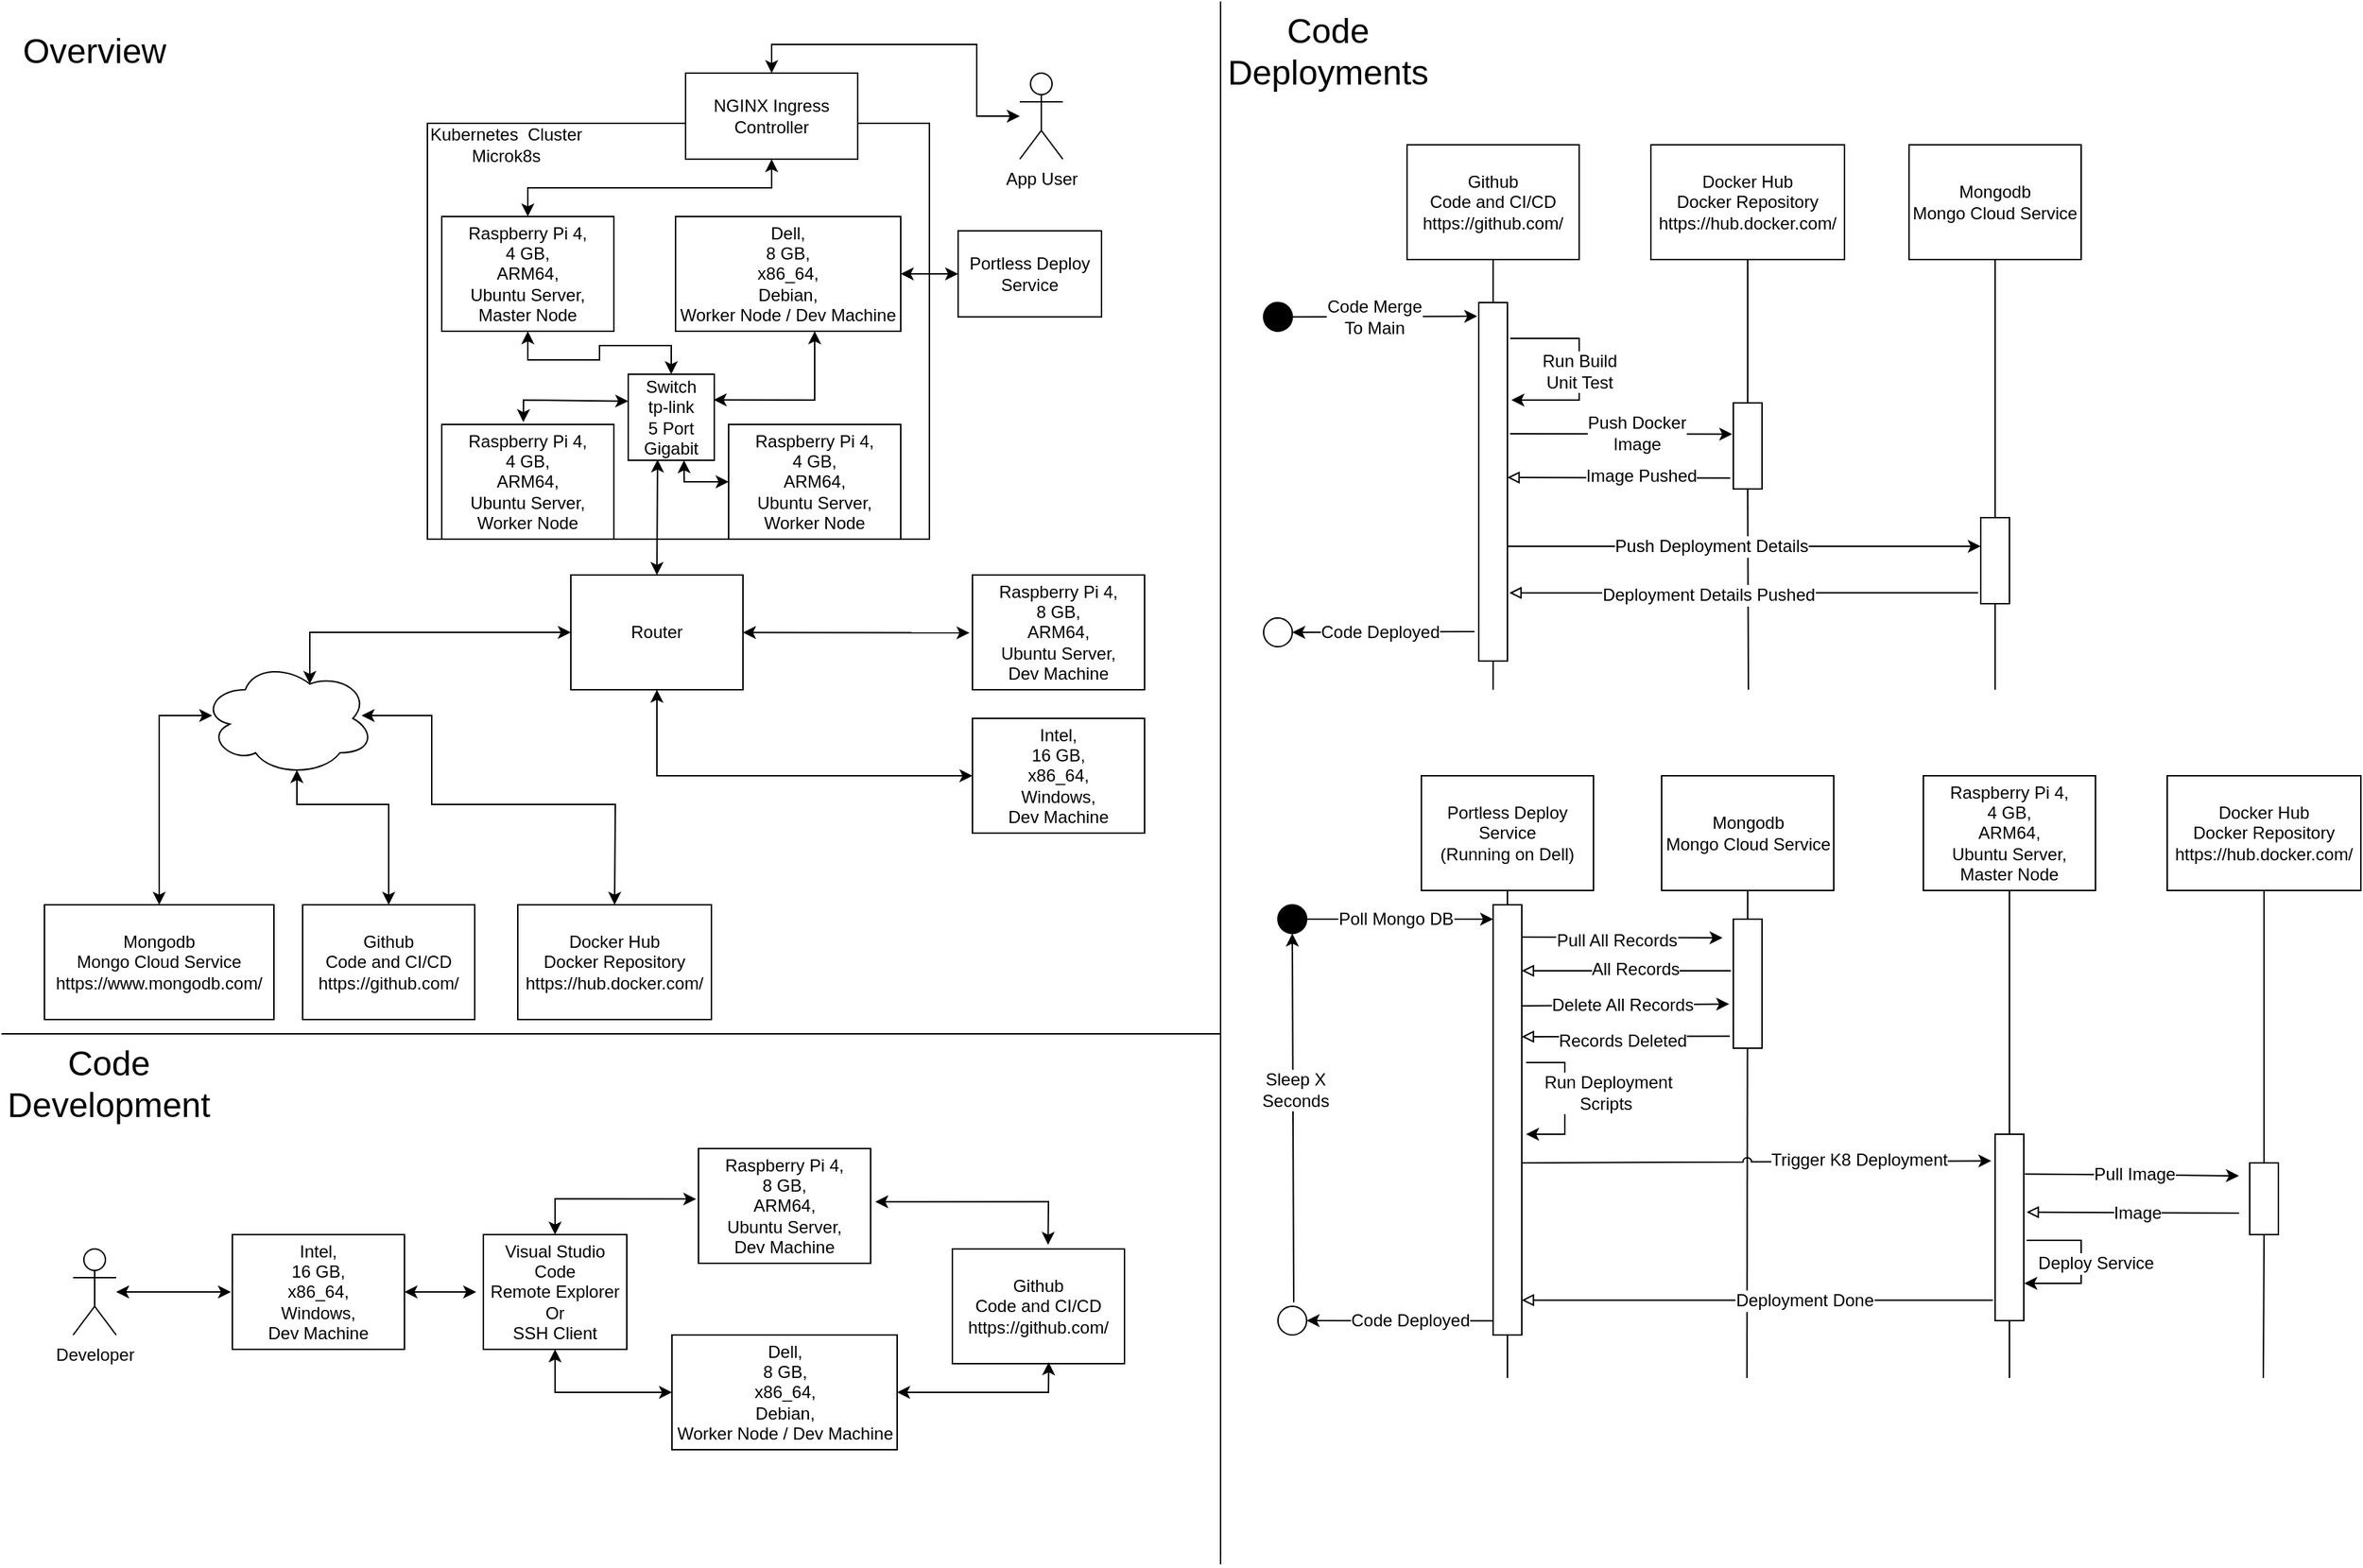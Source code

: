 <mxfile version="16.2.6" type="device"><diagram id="EOb-uwfjhpOYU6S7tdtE" name="Page-1"><mxGraphModel dx="1718" dy="914" grid="1" gridSize="10" guides="1" tooltips="1" connect="1" arrows="1" fold="1" page="1" pageScale="1" pageWidth="850" pageHeight="1100" math="0" shadow="0"><root><mxCell id="0"/><mxCell id="1" parent="0"/><mxCell id="P5uYfOfN7g1yo0Vkydsh-5" value="" style="rounded=0;whiteSpace=wrap;html=1;align=left;" vertex="1" parent="1"><mxGeometry x="297" y="85" width="350" height="290" as="geometry"/></mxCell><mxCell id="P5uYfOfN7g1yo0Vkydsh-1" value="Raspberry Pi 4,&lt;br&gt;4 GB, &lt;br&gt;ARM64,&lt;br&gt;Ubuntu Server,&lt;br&gt;Worker Node" style="rounded=0;whiteSpace=wrap;html=1;" vertex="1" parent="1"><mxGeometry x="507" y="295" width="120" height="80" as="geometry"/></mxCell><mxCell id="P5uYfOfN7g1yo0Vkydsh-2" value="Raspberry Pi 4,&lt;br&gt;4 GB,&lt;br&gt;ARM64,&lt;br&gt;Ubuntu Server,&lt;br&gt;Master Node" style="rounded=0;whiteSpace=wrap;html=1;" vertex="1" parent="1"><mxGeometry x="307" y="150" width="120" height="80" as="geometry"/></mxCell><mxCell id="P5uYfOfN7g1yo0Vkydsh-3" value="Raspberry Pi 4,&lt;br&gt;4 GB,&lt;br&gt;ARM64,&lt;br&gt;Ubuntu Server,&lt;br&gt;Worker Node" style="rounded=0;whiteSpace=wrap;html=1;" vertex="1" parent="1"><mxGeometry x="307" y="295" width="120" height="80" as="geometry"/></mxCell><mxCell id="P5uYfOfN7g1yo0Vkydsh-4" value="Dell,&lt;br&gt;8 GB,&lt;br&gt;x86_64,&lt;br&gt;Debian,&lt;br&gt;Worker Node / Dev Machine" style="rounded=0;whiteSpace=wrap;html=1;" vertex="1" parent="1"><mxGeometry x="470" y="150" width="157" height="80" as="geometry"/></mxCell><mxCell id="P5uYfOfN7g1yo0Vkydsh-6" value="Kubernetes&amp;nbsp; Cluster&lt;br&gt;Microk8s" style="text;html=1;strokeColor=none;fillColor=none;align=center;verticalAlign=middle;whiteSpace=wrap;rounded=0;" vertex="1" parent="1"><mxGeometry x="297" y="85" width="110" height="30" as="geometry"/></mxCell><mxCell id="P5uYfOfN7g1yo0Vkydsh-7" value="NGINX Ingress Controller" style="rounded=0;whiteSpace=wrap;html=1;" vertex="1" parent="1"><mxGeometry x="477" y="50" width="120" height="60" as="geometry"/></mxCell><mxCell id="P5uYfOfN7g1yo0Vkydsh-8" value="" style="endArrow=classic;startArrow=classic;html=1;rounded=0;entryX=0.5;entryY=1;entryDx=0;entryDy=0;exitX=0.5;exitY=0;exitDx=0;exitDy=0;" edge="1" parent="1" source="P5uYfOfN7g1yo0Vkydsh-2" target="P5uYfOfN7g1yo0Vkydsh-7"><mxGeometry width="50" height="50" relative="1" as="geometry"><mxPoint x="497" y="180" as="sourcePoint"/><mxPoint x="547" y="130" as="targetPoint"/><Array as="points"><mxPoint x="367" y="130"/><mxPoint x="457" y="130"/><mxPoint x="537" y="130"/></Array></mxGeometry></mxCell><mxCell id="P5uYfOfN7g1yo0Vkydsh-20" value="" style="endArrow=classic;startArrow=classic;html=1;rounded=0;entryX=0;entryY=0.5;entryDx=0;entryDy=0;exitX=0.648;exitY=0.999;exitDx=0;exitDy=0;exitPerimeter=0;" edge="1" parent="1" source="P5uYfOfN7g1yo0Vkydsh-33" target="P5uYfOfN7g1yo0Vkydsh-1"><mxGeometry width="50" height="50" relative="1" as="geometry"><mxPoint x="476" y="320" as="sourcePoint"/><mxPoint x="497" y="290" as="targetPoint"/><Array as="points"><mxPoint x="476" y="335"/></Array></mxGeometry></mxCell><mxCell id="P5uYfOfN7g1yo0Vkydsh-21" value="" style="endArrow=classic;startArrow=classic;html=1;rounded=0;exitX=0.993;exitY=0.298;exitDx=0;exitDy=0;exitPerimeter=0;" edge="1" parent="1" source="P5uYfOfN7g1yo0Vkydsh-33"><mxGeometry width="50" height="50" relative="1" as="geometry"><mxPoint x="527" y="278" as="sourcePoint"/><mxPoint x="567" y="230" as="targetPoint"/><Array as="points"><mxPoint x="567" y="278"/></Array></mxGeometry></mxCell><mxCell id="P5uYfOfN7g1yo0Vkydsh-22" value="" style="endArrow=classic;startArrow=classic;html=1;rounded=0;exitX=0.5;exitY=1;exitDx=0;exitDy=0;entryX=0.5;entryY=0;entryDx=0;entryDy=0;" edge="1" parent="1" source="P5uYfOfN7g1yo0Vkydsh-2" target="P5uYfOfN7g1yo0Vkydsh-33"><mxGeometry width="50" height="50" relative="1" as="geometry"><mxPoint x="447" y="240" as="sourcePoint"/><mxPoint x="467" y="260" as="targetPoint"/><Array as="points"><mxPoint x="367" y="250"/><mxPoint x="417" y="250"/><mxPoint x="417" y="240"/><mxPoint x="467" y="240"/></Array></mxGeometry></mxCell><mxCell id="P5uYfOfN7g1yo0Vkydsh-25" value="" style="endArrow=classic;startArrow=classic;html=1;rounded=0;exitX=0.474;exitY=-0.02;exitDx=0;exitDy=0;exitPerimeter=0;entryX=0;entryY=0.313;entryDx=0;entryDy=0;entryPerimeter=0;" edge="1" parent="1" source="P5uYfOfN7g1yo0Vkydsh-3" target="P5uYfOfN7g1yo0Vkydsh-33"><mxGeometry width="50" height="50" relative="1" as="geometry"><mxPoint x="347" y="300" as="sourcePoint"/><mxPoint x="407" y="278" as="targetPoint"/><Array as="points"><mxPoint x="364" y="278"/></Array></mxGeometry></mxCell><mxCell id="P5uYfOfN7g1yo0Vkydsh-26" value="Raspberry Pi 4,&lt;br&gt;8 GB,&lt;br&gt;ARM64,&lt;br&gt;Ubuntu Server,&lt;br&gt;Dev Machine" style="rounded=0;whiteSpace=wrap;html=1;" vertex="1" parent="1"><mxGeometry x="677" y="400" width="120" height="80" as="geometry"/></mxCell><mxCell id="P5uYfOfN7g1yo0Vkydsh-27" value="Mongodb&lt;br&gt;Mongo Cloud Service&lt;br&gt;https://www.mongodb.com/" style="rounded=0;whiteSpace=wrap;html=1;" vertex="1" parent="1"><mxGeometry x="30" y="630" width="160" height="80" as="geometry"/></mxCell><mxCell id="P5uYfOfN7g1yo0Vkydsh-28" value="Router" style="rounded=0;whiteSpace=wrap;html=1;" vertex="1" parent="1"><mxGeometry x="397" y="400" width="120" height="80" as="geometry"/></mxCell><mxCell id="P5uYfOfN7g1yo0Vkydsh-30" value="" style="endArrow=classic;startArrow=classic;html=1;rounded=0;exitX=0.5;exitY=0;exitDx=0;exitDy=0;entryX=0.341;entryY=0.991;entryDx=0;entryDy=0;entryPerimeter=0;" edge="1" parent="1" source="P5uYfOfN7g1yo0Vkydsh-28" target="P5uYfOfN7g1yo0Vkydsh-33"><mxGeometry width="50" height="50" relative="1" as="geometry"><mxPoint x="307" y="440" as="sourcePoint"/><mxPoint x="477" y="380" as="targetPoint"/></mxGeometry></mxCell><mxCell id="P5uYfOfN7g1yo0Vkydsh-33" value="&lt;span&gt;Switch&lt;/span&gt;&lt;br&gt;&lt;span&gt;tp-link&lt;br&gt;5 Port&lt;br&gt;Gigabit&lt;/span&gt;" style="rounded=0;whiteSpace=wrap;html=1;" vertex="1" parent="1"><mxGeometry x="437" y="260" width="60" height="60" as="geometry"/></mxCell><mxCell id="P5uYfOfN7g1yo0Vkydsh-35" value="" style="endArrow=classic;startArrow=classic;html=1;rounded=0;entryX=-0.017;entryY=0.504;entryDx=0;entryDy=0;entryPerimeter=0;" edge="1" parent="1" source="P5uYfOfN7g1yo0Vkydsh-28" target="P5uYfOfN7g1yo0Vkydsh-26"><mxGeometry width="50" height="50" relative="1" as="geometry"><mxPoint x="547" y="470" as="sourcePoint"/><mxPoint x="597" y="420" as="targetPoint"/></mxGeometry></mxCell><mxCell id="P5uYfOfN7g1yo0Vkydsh-36" value="Github&lt;br&gt;Code and CI/CD&lt;br&gt;https://github.com/" style="rounded=0;whiteSpace=wrap;html=1;" vertex="1" parent="1"><mxGeometry x="210" y="630" width="120" height="80" as="geometry"/></mxCell><mxCell id="P5uYfOfN7g1yo0Vkydsh-37" value="Intel,&lt;br&gt;16 GB,&lt;br&gt;x86_64,&lt;br&gt;Windows,&lt;br&gt;Dev Machine" style="rounded=0;whiteSpace=wrap;html=1;" vertex="1" parent="1"><mxGeometry x="677" y="500" width="120" height="80" as="geometry"/></mxCell><mxCell id="P5uYfOfN7g1yo0Vkydsh-38" value="" style="endArrow=classic;startArrow=classic;html=1;rounded=0;entryX=0;entryY=0.5;entryDx=0;entryDy=0;exitX=0.5;exitY=1;exitDx=0;exitDy=0;" edge="1" parent="1" source="P5uYfOfN7g1yo0Vkydsh-28" target="P5uYfOfN7g1yo0Vkydsh-37"><mxGeometry width="50" height="50" relative="1" as="geometry"><mxPoint x="567" y="580" as="sourcePoint"/><mxPoint x="617" y="530" as="targetPoint"/><Array as="points"><mxPoint x="457" y="540"/></Array></mxGeometry></mxCell><mxCell id="P5uYfOfN7g1yo0Vkydsh-39" value="Portless Deploy &lt;br&gt;Service" style="rounded=0;whiteSpace=wrap;html=1;" vertex="1" parent="1"><mxGeometry x="667" y="160" width="100" height="60" as="geometry"/></mxCell><mxCell id="P5uYfOfN7g1yo0Vkydsh-40" value="" style="endArrow=classic;startArrow=classic;html=1;rounded=0;exitX=1;exitY=0.5;exitDx=0;exitDy=0;entryX=0;entryY=0.5;entryDx=0;entryDy=0;" edge="1" parent="1" source="P5uYfOfN7g1yo0Vkydsh-4" target="P5uYfOfN7g1yo0Vkydsh-39"><mxGeometry width="50" height="50" relative="1" as="geometry"><mxPoint x="737" y="170" as="sourcePoint"/><mxPoint x="787" y="120" as="targetPoint"/></mxGeometry></mxCell><mxCell id="P5uYfOfN7g1yo0Vkydsh-41" value="" style="ellipse;shape=cloud;whiteSpace=wrap;html=1;" vertex="1" parent="1"><mxGeometry x="140" y="460" width="120" height="80" as="geometry"/></mxCell><mxCell id="P5uYfOfN7g1yo0Vkydsh-44" value="Docker Hub&lt;br&gt;Docker Repository&lt;br&gt;https://hub.docker.com/" style="rounded=0;whiteSpace=wrap;html=1;" vertex="1" parent="1"><mxGeometry x="360" y="630" width="135" height="80" as="geometry"/></mxCell><mxCell id="P5uYfOfN7g1yo0Vkydsh-45" value="" style="endArrow=classic;startArrow=classic;html=1;rounded=0;exitX=0.5;exitY=0;exitDx=0;exitDy=0;entryX=0.058;entryY=0.475;entryDx=0;entryDy=0;entryPerimeter=0;" edge="1" parent="1" source="P5uYfOfN7g1yo0Vkydsh-27" target="P5uYfOfN7g1yo0Vkydsh-41"><mxGeometry width="50" height="50" relative="1" as="geometry"><mxPoint x="60" y="580" as="sourcePoint"/><mxPoint x="110" y="530" as="targetPoint"/><Array as="points"><mxPoint x="110" y="498"/></Array></mxGeometry></mxCell><mxCell id="P5uYfOfN7g1yo0Vkydsh-46" value="" style="endArrow=classic;startArrow=classic;html=1;rounded=0;exitX=0.5;exitY=0;exitDx=0;exitDy=0;entryX=0.55;entryY=0.95;entryDx=0;entryDy=0;entryPerimeter=0;" edge="1" parent="1" source="P5uYfOfN7g1yo0Vkydsh-36" target="P5uYfOfN7g1yo0Vkydsh-41"><mxGeometry width="50" height="50" relative="1" as="geometry"><mxPoint x="270" y="600" as="sourcePoint"/><mxPoint x="320" y="550" as="targetPoint"/><Array as="points"><mxPoint x="270" y="560"/><mxPoint x="206" y="560"/></Array></mxGeometry></mxCell><mxCell id="P5uYfOfN7g1yo0Vkydsh-47" value="" style="endArrow=classic;startArrow=classic;html=1;rounded=0;exitX=0.5;exitY=0;exitDx=0;exitDy=0;entryX=0.926;entryY=0.475;entryDx=0;entryDy=0;entryPerimeter=0;" edge="1" parent="1" source="P5uYfOfN7g1yo0Vkydsh-44" target="P5uYfOfN7g1yo0Vkydsh-41"><mxGeometry width="50" height="50" relative="1" as="geometry"><mxPoint x="350" y="580" as="sourcePoint"/><mxPoint x="400" y="530" as="targetPoint"/><Array as="points"><mxPoint x="428" y="560"/><mxPoint x="300" y="560"/><mxPoint x="300" y="498"/></Array></mxGeometry></mxCell><mxCell id="P5uYfOfN7g1yo0Vkydsh-48" value="" style="endArrow=classic;startArrow=classic;html=1;rounded=0;exitX=0.625;exitY=0.2;exitDx=0;exitDy=0;exitPerimeter=0;" edge="1" parent="1" source="P5uYfOfN7g1yo0Vkydsh-41" target="P5uYfOfN7g1yo0Vkydsh-28"><mxGeometry width="50" height="50" relative="1" as="geometry"><mxPoint x="210" y="440" as="sourcePoint"/><mxPoint x="150" y="370" as="targetPoint"/><Array as="points"><mxPoint x="215" y="440"/></Array></mxGeometry></mxCell><mxCell id="P5uYfOfN7g1yo0Vkydsh-52" value="&lt;font style=&quot;font-size: 24px&quot;&gt;Overview&lt;/font&gt;" style="text;html=1;strokeColor=none;fillColor=none;align=center;verticalAlign=middle;whiteSpace=wrap;rounded=0;" vertex="1" parent="1"><mxGeometry width="130" height="70" as="geometry"/></mxCell><mxCell id="P5uYfOfN7g1yo0Vkydsh-53" value="" style="endArrow=none;html=1;rounded=0;fontSize=24;jumpStyle=arc;" edge="1" parent="1"><mxGeometry width="50" height="50" relative="1" as="geometry"><mxPoint x="850" as="sourcePoint"/><mxPoint x="850" y="1090" as="targetPoint"/></mxGeometry></mxCell><mxCell id="P5uYfOfN7g1yo0Vkydsh-54" value="&lt;font style=&quot;font-size: 24px&quot;&gt;Code Deployments&lt;/font&gt;" style="text;html=1;strokeColor=none;fillColor=none;align=center;verticalAlign=middle;whiteSpace=wrap;rounded=0;" vertex="1" parent="1"><mxGeometry x="850" width="150" height="70" as="geometry"/></mxCell><mxCell id="P5uYfOfN7g1yo0Vkydsh-71" style="edgeStyle=orthogonalEdgeStyle;rounded=0;jumpStyle=arc;orthogonalLoop=1;jettySize=auto;html=1;exitX=0.5;exitY=1;exitDx=0;exitDy=0;fontSize=12;endArrow=none;endFill=0;" edge="1" parent="1" source="P5uYfOfN7g1yo0Vkydsh-58"><mxGeometry relative="1" as="geometry"><mxPoint x="1040" y="480" as="targetPoint"/></mxGeometry></mxCell><mxCell id="P5uYfOfN7g1yo0Vkydsh-58" value="Github&lt;br&gt;Code and CI/CD&lt;br&gt;https://github.com/" style="rounded=0;whiteSpace=wrap;html=1;" vertex="1" parent="1"><mxGeometry x="980" y="100" width="120" height="80" as="geometry"/></mxCell><mxCell id="P5uYfOfN7g1yo0Vkydsh-102" style="edgeStyle=orthogonalEdgeStyle;rounded=0;jumpStyle=arc;orthogonalLoop=1;jettySize=auto;html=1;exitX=0.5;exitY=1;exitDx=0;exitDy=0;fontSize=12;endArrow=none;endFill=0;" edge="1" parent="1" source="P5uYfOfN7g1yo0Vkydsh-59"><mxGeometry relative="1" as="geometry"><mxPoint x="1050" y="960" as="targetPoint"/></mxGeometry></mxCell><mxCell id="P5uYfOfN7g1yo0Vkydsh-59" value="Portless Deploy &lt;br&gt;Service&lt;br&gt;(Running on Dell)" style="rounded=0;whiteSpace=wrap;html=1;" vertex="1" parent="1"><mxGeometry x="990" y="540" width="120" height="80" as="geometry"/></mxCell><mxCell id="P5uYfOfN7g1yo0Vkydsh-104" style="edgeStyle=orthogonalEdgeStyle;rounded=0;jumpStyle=arc;orthogonalLoop=1;jettySize=auto;html=1;fontSize=12;endArrow=none;endFill=0;startArrow=none;" edge="1" parent="1"><mxGeometry relative="1" as="geometry"><mxPoint x="1400" y="880" as="targetPoint"/><mxPoint x="1400" y="880" as="sourcePoint"/></mxGeometry></mxCell><mxCell id="P5uYfOfN7g1yo0Vkydsh-68" value="Raspberry Pi 4,&lt;br&gt;4 GB,&lt;br&gt;ARM64,&lt;br&gt;Ubuntu Server,&lt;br&gt;Master Node" style="rounded=0;whiteSpace=wrap;html=1;" vertex="1" parent="1"><mxGeometry x="1340" y="540" width="120" height="80" as="geometry"/></mxCell><mxCell id="P5uYfOfN7g1yo0Vkydsh-72" style="edgeStyle=orthogonalEdgeStyle;rounded=0;jumpStyle=arc;orthogonalLoop=1;jettySize=auto;html=1;exitX=0.5;exitY=1;exitDx=0;exitDy=0;fontSize=12;endArrow=none;endFill=0;startArrow=none;" edge="1" parent="1" source="P5uYfOfN7g1yo0Vkydsh-91"><mxGeometry relative="1" as="geometry"><mxPoint x="1390" y="480" as="targetPoint"/></mxGeometry></mxCell><mxCell id="P5uYfOfN7g1yo0Vkydsh-70" value="Mongodb&lt;br&gt;Mongo Cloud Service" style="rounded=0;whiteSpace=wrap;html=1;" vertex="1" parent="1"><mxGeometry x="1330" y="100" width="120" height="80" as="geometry"/></mxCell><mxCell id="P5uYfOfN7g1yo0Vkydsh-78" style="edgeStyle=orthogonalEdgeStyle;rounded=0;jumpStyle=arc;orthogonalLoop=1;jettySize=auto;html=1;fontSize=12;endArrow=classic;endFill=1;entryX=-0.052;entryY=0.038;entryDx=0;entryDy=0;entryPerimeter=0;" edge="1" parent="1" source="P5uYfOfN7g1yo0Vkydsh-75" target="P5uYfOfN7g1yo0Vkydsh-80"><mxGeometry relative="1" as="geometry"><mxPoint x="1040" y="220" as="targetPoint"/></mxGeometry></mxCell><mxCell id="P5uYfOfN7g1yo0Vkydsh-79" value="Code Merge&lt;br&gt;To Main" style="edgeLabel;html=1;align=center;verticalAlign=middle;resizable=0;points=[];fontSize=12;" vertex="1" connectable="0" parent="P5uYfOfN7g1yo0Vkydsh-78"><mxGeometry x="-0.117" relative="1" as="geometry"><mxPoint as="offset"/></mxGeometry></mxCell><mxCell id="P5uYfOfN7g1yo0Vkydsh-75" value="" style="ellipse;whiteSpace=wrap;html=1;aspect=fixed;fontSize=12;fillColor=#000000;" vertex="1" parent="1"><mxGeometry x="880" y="210" width="20" height="20" as="geometry"/></mxCell><mxCell id="P5uYfOfN7g1yo0Vkydsh-76" value="" style="ellipse;whiteSpace=wrap;html=1;aspect=fixed;fontSize=12;fillColor=#FFFFFF;" vertex="1" parent="1"><mxGeometry x="880" y="430" width="20" height="20" as="geometry"/></mxCell><mxCell id="P5uYfOfN7g1yo0Vkydsh-80" value="" style="rounded=0;whiteSpace=wrap;html=1;fontSize=12;fillColor=#FFFFFF;" vertex="1" parent="1"><mxGeometry x="1030" y="210" width="20" height="250" as="geometry"/></mxCell><mxCell id="P5uYfOfN7g1yo0Vkydsh-81" value="" style="endArrow=none;startArrow=classic;html=1;rounded=0;fontSize=12;jumpStyle=arc;exitX=1.138;exitY=0.272;exitDx=0;exitDy=0;exitPerimeter=0;endFill=0;" edge="1" parent="1" source="P5uYfOfN7g1yo0Vkydsh-80"><mxGeometry width="50" height="50" relative="1" as="geometry"><mxPoint x="1080" y="310" as="sourcePoint"/><mxPoint x="1052" y="235" as="targetPoint"/><Array as="points"><mxPoint x="1100" y="278"/><mxPoint x="1100" y="270"/><mxPoint x="1100" y="235"/></Array></mxGeometry></mxCell><mxCell id="P5uYfOfN7g1yo0Vkydsh-82" value="Run Build&lt;br&gt;Unit Test" style="edgeLabel;html=1;align=center;verticalAlign=middle;resizable=0;points=[];fontSize=12;" vertex="1" connectable="0" parent="P5uYfOfN7g1yo0Vkydsh-81"><mxGeometry x="0.147" y="-2" relative="1" as="geometry"><mxPoint x="-2" y="12" as="offset"/></mxGeometry></mxCell><mxCell id="P5uYfOfN7g1yo0Vkydsh-84" style="edgeStyle=orthogonalEdgeStyle;rounded=0;jumpStyle=arc;orthogonalLoop=1;jettySize=auto;html=1;fontSize=12;endArrow=none;endFill=0;startArrow=none;" edge="1" parent="1" source="P5uYfOfN7g1yo0Vkydsh-86"><mxGeometry relative="1" as="geometry"><mxPoint x="1218" y="480" as="targetPoint"/></mxGeometry></mxCell><mxCell id="P5uYfOfN7g1yo0Vkydsh-83" value="Docker Hub&lt;br&gt;Docker Repository&lt;br&gt;https://hub.docker.com/" style="rounded=0;whiteSpace=wrap;html=1;" vertex="1" parent="1"><mxGeometry x="1150" y="100" width="135" height="80" as="geometry"/></mxCell><mxCell id="P5uYfOfN7g1yo0Vkydsh-85" value="" style="endArrow=classic;html=1;rounded=0;fontSize=12;jumpStyle=arc;exitX=1.09;exitY=0.366;exitDx=0;exitDy=0;exitPerimeter=0;entryX=-0.039;entryY=0.363;entryDx=0;entryDy=0;entryPerimeter=0;" edge="1" parent="1" source="P5uYfOfN7g1yo0Vkydsh-80" target="P5uYfOfN7g1yo0Vkydsh-86"><mxGeometry width="50" height="50" relative="1" as="geometry"><mxPoint x="1080" y="370" as="sourcePoint"/><mxPoint x="1130" y="320" as="targetPoint"/></mxGeometry></mxCell><mxCell id="P5uYfOfN7g1yo0Vkydsh-88" value="Push Docker&lt;br&gt;Image" style="edgeLabel;html=1;align=center;verticalAlign=middle;resizable=0;points=[];fontSize=12;" vertex="1" connectable="0" parent="P5uYfOfN7g1yo0Vkydsh-85"><mxGeometry x="0.319" y="-1" relative="1" as="geometry"><mxPoint x="-14" y="-2" as="offset"/></mxGeometry></mxCell><mxCell id="P5uYfOfN7g1yo0Vkydsh-86" value="" style="rounded=0;whiteSpace=wrap;html=1;fontSize=12;fillColor=#FFFFFF;" vertex="1" parent="1"><mxGeometry x="1207.5" y="280" width="20" height="60" as="geometry"/></mxCell><mxCell id="P5uYfOfN7g1yo0Vkydsh-87" value="" style="edgeStyle=orthogonalEdgeStyle;rounded=0;jumpStyle=arc;orthogonalLoop=1;jettySize=auto;html=1;fontSize=12;endArrow=none;endFill=0;" edge="1" parent="1" source="P5uYfOfN7g1yo0Vkydsh-83" target="P5uYfOfN7g1yo0Vkydsh-86"><mxGeometry relative="1" as="geometry"><mxPoint x="1217.5" y="764.571" as="targetPoint"/><mxPoint x="1217.5" y="180" as="sourcePoint"/></mxGeometry></mxCell><mxCell id="P5uYfOfN7g1yo0Vkydsh-89" value="" style="endArrow=block;html=1;rounded=0;fontSize=12;jumpStyle=arc;exitX=-0.108;exitY=0.873;exitDx=0;exitDy=0;exitPerimeter=0;endFill=0;" edge="1" parent="1" source="P5uYfOfN7g1yo0Vkydsh-86"><mxGeometry width="50" height="50" relative="1" as="geometry"><mxPoint x="1110" y="380" as="sourcePoint"/><mxPoint x="1050" y="332" as="targetPoint"/></mxGeometry></mxCell><mxCell id="P5uYfOfN7g1yo0Vkydsh-90" value="Image Pushed" style="edgeLabel;html=1;align=center;verticalAlign=middle;resizable=0;points=[];fontSize=12;" vertex="1" connectable="0" parent="P5uYfOfN7g1yo0Vkydsh-89"><mxGeometry x="-0.192" y="-1" relative="1" as="geometry"><mxPoint as="offset"/></mxGeometry></mxCell><mxCell id="P5uYfOfN7g1yo0Vkydsh-91" value="" style="rounded=0;whiteSpace=wrap;html=1;fontSize=12;fillColor=#FFFFFF;" vertex="1" parent="1"><mxGeometry x="1380" y="360" width="20" height="60" as="geometry"/></mxCell><mxCell id="P5uYfOfN7g1yo0Vkydsh-92" value="" style="edgeStyle=orthogonalEdgeStyle;rounded=0;jumpStyle=arc;orthogonalLoop=1;jettySize=auto;html=1;exitX=0.5;exitY=1;exitDx=0;exitDy=0;fontSize=12;endArrow=none;endFill=0;" edge="1" parent="1" source="P5uYfOfN7g1yo0Vkydsh-70" target="P5uYfOfN7g1yo0Vkydsh-91"><mxGeometry relative="1" as="geometry"><mxPoint x="1390.333" y="740" as="targetPoint"/><mxPoint x="1390" y="180" as="sourcePoint"/></mxGeometry></mxCell><mxCell id="P5uYfOfN7g1yo0Vkydsh-93" value="" style="endArrow=classic;html=1;rounded=0;fontSize=12;jumpStyle=arc;entryX=0;entryY=0.333;entryDx=0;entryDy=0;entryPerimeter=0;" edge="1" parent="1" target="P5uYfOfN7g1yo0Vkydsh-91"><mxGeometry width="50" height="50" relative="1" as="geometry"><mxPoint x="1050" y="380" as="sourcePoint"/><mxPoint x="1170" y="380" as="targetPoint"/></mxGeometry></mxCell><mxCell id="P5uYfOfN7g1yo0Vkydsh-94" value="Push Deployment Details" style="edgeLabel;html=1;align=center;verticalAlign=middle;resizable=0;points=[];fontSize=12;" vertex="1" connectable="0" parent="P5uYfOfN7g1yo0Vkydsh-93"><mxGeometry x="-0.142" relative="1" as="geometry"><mxPoint as="offset"/></mxGeometry></mxCell><mxCell id="P5uYfOfN7g1yo0Vkydsh-95" value="" style="endArrow=block;html=1;rounded=0;fontSize=12;jumpStyle=arc;exitX=-0.09;exitY=0.873;exitDx=0;exitDy=0;exitPerimeter=0;entryX=1.067;entryY=0.81;entryDx=0;entryDy=0;entryPerimeter=0;endFill=0;" edge="1" parent="1" source="P5uYfOfN7g1yo0Vkydsh-91" target="P5uYfOfN7g1yo0Vkydsh-80"><mxGeometry width="50" height="50" relative="1" as="geometry"><mxPoint x="1250" y="480" as="sourcePoint"/><mxPoint x="1300" y="430" as="targetPoint"/></mxGeometry></mxCell><mxCell id="P5uYfOfN7g1yo0Vkydsh-96" value="Deployment Details Pushed" style="edgeLabel;html=1;align=center;verticalAlign=middle;resizable=0;points=[];fontSize=12;" vertex="1" connectable="0" parent="P5uYfOfN7g1yo0Vkydsh-95"><mxGeometry x="0.518" y="1" relative="1" as="geometry"><mxPoint x="60" as="offset"/></mxGeometry></mxCell><mxCell id="P5uYfOfN7g1yo0Vkydsh-98" value="" style="endArrow=classic;html=1;rounded=0;fontSize=12;jumpStyle=arc;exitX=-0.148;exitY=0.918;exitDx=0;exitDy=0;exitPerimeter=0;entryX=1;entryY=0.5;entryDx=0;entryDy=0;" edge="1" parent="1" source="P5uYfOfN7g1yo0Vkydsh-80" target="P5uYfOfN7g1yo0Vkydsh-76"><mxGeometry width="50" height="50" relative="1" as="geometry"><mxPoint x="910" y="440" as="sourcePoint"/><mxPoint x="960" y="390" as="targetPoint"/></mxGeometry></mxCell><mxCell id="P5uYfOfN7g1yo0Vkydsh-99" value="Code Deployed" style="edgeLabel;html=1;align=center;verticalAlign=middle;resizable=0;points=[];fontSize=12;" vertex="1" connectable="0" parent="P5uYfOfN7g1yo0Vkydsh-98"><mxGeometry x="0.222" y="1" relative="1" as="geometry"><mxPoint x="11" y="-1" as="offset"/></mxGeometry></mxCell><mxCell id="P5uYfOfN7g1yo0Vkydsh-103" style="edgeStyle=orthogonalEdgeStyle;rounded=0;jumpStyle=arc;orthogonalLoop=1;jettySize=auto;html=1;exitX=0.5;exitY=1;exitDx=0;exitDy=0;fontSize=12;endArrow=none;endFill=0;" edge="1" parent="1" source="P5uYfOfN7g1yo0Vkydsh-100"><mxGeometry relative="1" as="geometry"><mxPoint x="1217" y="960" as="targetPoint"/></mxGeometry></mxCell><mxCell id="P5uYfOfN7g1yo0Vkydsh-100" value="Mongodb&lt;br&gt;Mongo Cloud Service" style="rounded=0;whiteSpace=wrap;html=1;" vertex="1" parent="1"><mxGeometry x="1157.5" y="540" width="120" height="80" as="geometry"/></mxCell><mxCell id="P5uYfOfN7g1yo0Vkydsh-105" style="edgeStyle=orthogonalEdgeStyle;rounded=0;jumpStyle=arc;orthogonalLoop=1;jettySize=auto;html=1;exitX=0.5;exitY=1;exitDx=0;exitDy=0;fontSize=12;endArrow=none;endFill=0;startArrow=none;" edge="1" parent="1" source="P5uYfOfN7g1yo0Vkydsh-128"><mxGeometry relative="1" as="geometry"><mxPoint x="1577" y="960" as="targetPoint"/></mxGeometry></mxCell><mxCell id="P5uYfOfN7g1yo0Vkydsh-101" value="Docker Hub&lt;br&gt;Docker Repository&lt;br&gt;https://hub.docker.com/" style="rounded=0;whiteSpace=wrap;html=1;" vertex="1" parent="1"><mxGeometry x="1510" y="540" width="135" height="80" as="geometry"/></mxCell><mxCell id="P5uYfOfN7g1yo0Vkydsh-107" style="edgeStyle=orthogonalEdgeStyle;rounded=0;jumpStyle=arc;orthogonalLoop=1;jettySize=auto;html=1;exitX=1;exitY=0.5;exitDx=0;exitDy=0;fontSize=12;endArrow=classic;endFill=1;" edge="1" parent="1" source="P5uYfOfN7g1yo0Vkydsh-106"><mxGeometry relative="1" as="geometry"><mxPoint x="1040" y="640" as="targetPoint"/></mxGeometry></mxCell><mxCell id="P5uYfOfN7g1yo0Vkydsh-108" value="Poll Mongo DB" style="edgeLabel;html=1;align=center;verticalAlign=middle;resizable=0;points=[];fontSize=12;" vertex="1" connectable="0" parent="P5uYfOfN7g1yo0Vkydsh-107"><mxGeometry x="0.652" relative="1" as="geometry"><mxPoint x="-46" as="offset"/></mxGeometry></mxCell><mxCell id="P5uYfOfN7g1yo0Vkydsh-106" value="" style="ellipse;whiteSpace=wrap;html=1;aspect=fixed;fontSize=12;fillColor=#000000;" vertex="1" parent="1"><mxGeometry x="890" y="630" width="20" height="20" as="geometry"/></mxCell><mxCell id="P5uYfOfN7g1yo0Vkydsh-109" value="" style="rounded=0;whiteSpace=wrap;html=1;fontSize=12;fillColor=#FFFFFF;" vertex="1" parent="1"><mxGeometry x="1040" y="630" width="20" height="300" as="geometry"/></mxCell><mxCell id="P5uYfOfN7g1yo0Vkydsh-110" value="" style="rounded=0;whiteSpace=wrap;html=1;fontSize=12;fillColor=#FFFFFF;" vertex="1" parent="1"><mxGeometry x="1207.5" y="640" width="20" height="90" as="geometry"/></mxCell><mxCell id="P5uYfOfN7g1yo0Vkydsh-111" value="" style="endArrow=classic;html=1;rounded=0;fontSize=12;jumpStyle=arc;exitX=1.019;exitY=0.075;exitDx=0;exitDy=0;exitPerimeter=0;" edge="1" parent="1" source="P5uYfOfN7g1yo0Vkydsh-109"><mxGeometry width="50" height="50" relative="1" as="geometry"><mxPoint x="1090" y="710" as="sourcePoint"/><mxPoint x="1200" y="653" as="targetPoint"/></mxGeometry></mxCell><mxCell id="P5uYfOfN7g1yo0Vkydsh-112" value="Pull All Records" style="edgeLabel;html=1;align=center;verticalAlign=middle;resizable=0;points=[];fontSize=12;" vertex="1" connectable="0" parent="P5uYfOfN7g1yo0Vkydsh-111"><mxGeometry x="0.468" y="1" relative="1" as="geometry"><mxPoint x="-37" y="3" as="offset"/></mxGeometry></mxCell><mxCell id="P5uYfOfN7g1yo0Vkydsh-113" value="" style="endArrow=block;html=1;rounded=0;fontSize=12;jumpStyle=arc;exitX=-0.085;exitY=0.4;exitDx=0;exitDy=0;exitPerimeter=0;endFill=0;" edge="1" parent="1" source="P5uYfOfN7g1yo0Vkydsh-110"><mxGeometry width="50" height="50" relative="1" as="geometry"><mxPoint x="1090" y="730" as="sourcePoint"/><mxPoint x="1060" y="676" as="targetPoint"/></mxGeometry></mxCell><mxCell id="P5uYfOfN7g1yo0Vkydsh-114" value="All Records" style="edgeLabel;html=1;align=center;verticalAlign=middle;resizable=0;points=[];fontSize=12;" vertex="1" connectable="0" parent="P5uYfOfN7g1yo0Vkydsh-113"><mxGeometry x="-0.073" y="-1" relative="1" as="geometry"><mxPoint as="offset"/></mxGeometry></mxCell><mxCell id="P5uYfOfN7g1yo0Vkydsh-115" value="" style="endArrow=classic;html=1;rounded=0;fontSize=12;jumpStyle=arc;exitX=0.971;exitY=0.235;exitDx=0;exitDy=0;exitPerimeter=0;entryX=-0.145;entryY=0.658;entryDx=0;entryDy=0;entryPerimeter=0;" edge="1" parent="1" source="P5uYfOfN7g1yo0Vkydsh-109" target="P5uYfOfN7g1yo0Vkydsh-110"><mxGeometry width="50" height="50" relative="1" as="geometry"><mxPoint x="1090" y="740" as="sourcePoint"/><mxPoint x="1140" y="690" as="targetPoint"/></mxGeometry></mxCell><mxCell id="P5uYfOfN7g1yo0Vkydsh-116" value="Delete All Records" style="edgeLabel;html=1;align=center;verticalAlign=middle;resizable=0;points=[];fontSize=12;" vertex="1" connectable="0" parent="P5uYfOfN7g1yo0Vkydsh-115"><mxGeometry x="-0.324" y="2" relative="1" as="geometry"><mxPoint x="21" y="2" as="offset"/></mxGeometry></mxCell><mxCell id="P5uYfOfN7g1yo0Vkydsh-117" value="" style="endArrow=block;html=1;rounded=0;fontSize=12;jumpStyle=arc;exitX=-0.125;exitY=0.907;exitDx=0;exitDy=0;exitPerimeter=0;endFill=0;" edge="1" parent="1" source="P5uYfOfN7g1yo0Vkydsh-110"><mxGeometry width="50" height="50" relative="1" as="geometry"><mxPoint x="1110" y="780" as="sourcePoint"/><mxPoint x="1060" y="722" as="targetPoint"/></mxGeometry></mxCell><mxCell id="P5uYfOfN7g1yo0Vkydsh-118" value="Records Deleted" style="edgeLabel;html=1;align=center;verticalAlign=middle;resizable=0;points=[];fontSize=12;" vertex="1" connectable="0" parent="P5uYfOfN7g1yo0Vkydsh-117"><mxGeometry x="0.297" y="1" relative="1" as="geometry"><mxPoint x="19" y="2" as="offset"/></mxGeometry></mxCell><mxCell id="P5uYfOfN7g1yo0Vkydsh-120" value="" style="endArrow=classic;html=1;rounded=0;fontSize=12;jumpStyle=arc;" edge="1" parent="1"><mxGeometry width="50" height="50" relative="1" as="geometry"><mxPoint x="1063" y="740" as="sourcePoint"/><mxPoint x="1063" y="790" as="targetPoint"/><Array as="points"><mxPoint x="1090" y="740"/><mxPoint x="1090" y="790"/></Array></mxGeometry></mxCell><mxCell id="P5uYfOfN7g1yo0Vkydsh-121" value="Run Deployment&lt;br&gt;Scripts&amp;nbsp;" style="edgeLabel;html=1;align=center;verticalAlign=middle;resizable=0;points=[];fontSize=12;" vertex="1" connectable="0" parent="P5uYfOfN7g1yo0Vkydsh-120"><mxGeometry x="0.127" y="-1" relative="1" as="geometry"><mxPoint x="31" y="-11" as="offset"/></mxGeometry></mxCell><mxCell id="P5uYfOfN7g1yo0Vkydsh-123" value="" style="endArrow=classic;html=1;rounded=0;fontSize=12;jumpStyle=arc;entryX=-0.13;entryY=0.143;entryDx=0;entryDy=0;entryPerimeter=0;" edge="1" parent="1" target="P5uYfOfN7g1yo0Vkydsh-125"><mxGeometry width="50" height="50" relative="1" as="geometry"><mxPoint x="1060" y="810" as="sourcePoint"/><mxPoint x="1380" y="810" as="targetPoint"/></mxGeometry></mxCell><mxCell id="P5uYfOfN7g1yo0Vkydsh-126" value="Trigger K8 Deployment" style="edgeLabel;html=1;align=center;verticalAlign=middle;resizable=0;points=[];fontSize=12;" vertex="1" connectable="0" parent="P5uYfOfN7g1yo0Vkydsh-123"><mxGeometry x="0.49" y="1" relative="1" as="geometry"><mxPoint x="-9" as="offset"/></mxGeometry></mxCell><mxCell id="P5uYfOfN7g1yo0Vkydsh-124" value="" style="edgeStyle=orthogonalEdgeStyle;rounded=0;jumpStyle=arc;orthogonalLoop=1;jettySize=auto;html=1;fontSize=12;endArrow=none;endFill=0;" edge="1" parent="1" source="P5uYfOfN7g1yo0Vkydsh-68"><mxGeometry relative="1" as="geometry"><mxPoint x="1400" y="960" as="targetPoint"/><mxPoint x="1400" y="620" as="sourcePoint"/></mxGeometry></mxCell><mxCell id="P5uYfOfN7g1yo0Vkydsh-125" value="" style="rounded=0;whiteSpace=wrap;html=1;fontSize=12;fillColor=#FFFFFF;" vertex="1" parent="1"><mxGeometry x="1390" y="790" width="20" height="130" as="geometry"/></mxCell><mxCell id="P5uYfOfN7g1yo0Vkydsh-127" value="" style="endArrow=classic;html=1;rounded=0;fontSize=12;jumpStyle=arc;exitX=1.033;exitY=0.213;exitDx=0;exitDy=0;exitPerimeter=0;" edge="1" parent="1" source="P5uYfOfN7g1yo0Vkydsh-125"><mxGeometry width="50" height="50" relative="1" as="geometry"><mxPoint x="1430" y="860" as="sourcePoint"/><mxPoint x="1560" y="819" as="targetPoint"/></mxGeometry></mxCell><mxCell id="P5uYfOfN7g1yo0Vkydsh-130" value="Pull Image" style="edgeLabel;html=1;align=center;verticalAlign=middle;resizable=0;points=[];fontSize=12;" vertex="1" connectable="0" parent="P5uYfOfN7g1yo0Vkydsh-127"><mxGeometry x="0.296" y="1" relative="1" as="geometry"><mxPoint x="-21" as="offset"/></mxGeometry></mxCell><mxCell id="P5uYfOfN7g1yo0Vkydsh-128" value="" style="rounded=0;whiteSpace=wrap;html=1;fontSize=12;fillColor=#FFFFFF;" vertex="1" parent="1"><mxGeometry x="1567.5" y="810" width="20" height="50" as="geometry"/></mxCell><mxCell id="P5uYfOfN7g1yo0Vkydsh-129" value="" style="edgeStyle=orthogonalEdgeStyle;rounded=0;jumpStyle=arc;orthogonalLoop=1;jettySize=auto;html=1;exitX=0.5;exitY=1;exitDx=0;exitDy=0;fontSize=12;endArrow=none;endFill=0;" edge="1" parent="1" source="P5uYfOfN7g1yo0Vkydsh-101" target="P5uYfOfN7g1yo0Vkydsh-128"><mxGeometry relative="1" as="geometry"><mxPoint x="1577" y="960" as="targetPoint"/><mxPoint x="1577.5" y="620" as="sourcePoint"/></mxGeometry></mxCell><mxCell id="P5uYfOfN7g1yo0Vkydsh-131" value="" style="endArrow=block;html=1;rounded=0;fontSize=12;jumpStyle=arc;entryX=1.1;entryY=0.418;entryDx=0;entryDy=0;entryPerimeter=0;endFill=0;" edge="1" parent="1" target="P5uYfOfN7g1yo0Vkydsh-125"><mxGeometry width="50" height="50" relative="1" as="geometry"><mxPoint x="1560" y="845" as="sourcePoint"/><mxPoint x="1530" y="850" as="targetPoint"/></mxGeometry></mxCell><mxCell id="P5uYfOfN7g1yo0Vkydsh-133" value="Image" style="edgeLabel;html=1;align=center;verticalAlign=middle;resizable=0;points=[];fontSize=12;" vertex="1" connectable="0" parent="P5uYfOfN7g1yo0Vkydsh-131"><mxGeometry x="0.185" relative="1" as="geometry"><mxPoint x="16" as="offset"/></mxGeometry></mxCell><mxCell id="P5uYfOfN7g1yo0Vkydsh-135" value="" style="endArrow=classic;html=1;rounded=0;fontSize=12;jumpStyle=arc;entryX=1.017;entryY=0.8;entryDx=0;entryDy=0;entryPerimeter=0;" edge="1" parent="1" target="P5uYfOfN7g1yo0Vkydsh-125"><mxGeometry width="50" height="50" relative="1" as="geometry"><mxPoint x="1412" y="864" as="sourcePoint"/><mxPoint x="1412" y="900" as="targetPoint"/><Array as="points"><mxPoint x="1450" y="864"/><mxPoint x="1450" y="894"/></Array></mxGeometry></mxCell><mxCell id="P5uYfOfN7g1yo0Vkydsh-136" value="Deploy Service" style="edgeLabel;html=1;align=center;verticalAlign=middle;resizable=0;points=[];fontSize=12;" vertex="1" connectable="0" parent="P5uYfOfN7g1yo0Vkydsh-135"><mxGeometry x="-0.143" y="1" relative="1" as="geometry"><mxPoint x="9" y="8" as="offset"/></mxGeometry></mxCell><mxCell id="P5uYfOfN7g1yo0Vkydsh-137" value="" style="endArrow=block;html=1;rounded=0;fontSize=12;jumpStyle=arc;exitX=-0.076;exitY=0.89;exitDx=0;exitDy=0;exitPerimeter=0;entryX=1;entryY=0.919;entryDx=0;entryDy=0;entryPerimeter=0;endFill=0;" edge="1" parent="1" source="P5uYfOfN7g1yo0Vkydsh-125" target="P5uYfOfN7g1yo0Vkydsh-109"><mxGeometry width="50" height="50" relative="1" as="geometry"><mxPoint x="1250" y="930" as="sourcePoint"/><mxPoint x="1300" y="880" as="targetPoint"/></mxGeometry></mxCell><mxCell id="P5uYfOfN7g1yo0Vkydsh-138" value="Deployment Done" style="edgeLabel;html=1;align=center;verticalAlign=middle;resizable=0;points=[];fontSize=12;" vertex="1" connectable="0" parent="P5uYfOfN7g1yo0Vkydsh-137"><mxGeometry x="-0.2" relative="1" as="geometry"><mxPoint as="offset"/></mxGeometry></mxCell><mxCell id="P5uYfOfN7g1yo0Vkydsh-141" value="" style="ellipse;whiteSpace=wrap;html=1;aspect=fixed;fontSize=12;fillColor=#FFFFFF;" vertex="1" parent="1"><mxGeometry x="890" y="910" width="20" height="20" as="geometry"/></mxCell><mxCell id="P5uYfOfN7g1yo0Vkydsh-142" value="" style="endArrow=classic;html=1;rounded=0;fontSize=12;jumpStyle=arc;exitX=0;exitY=0.967;exitDx=0;exitDy=0;exitPerimeter=0;entryX=1;entryY=0.5;entryDx=0;entryDy=0;" edge="1" parent="1" source="P5uYfOfN7g1yo0Vkydsh-109" target="P5uYfOfN7g1yo0Vkydsh-141"><mxGeometry width="50" height="50" relative="1" as="geometry"><mxPoint x="960" y="940" as="sourcePoint"/><mxPoint x="1010" y="890" as="targetPoint"/></mxGeometry></mxCell><mxCell id="P5uYfOfN7g1yo0Vkydsh-143" value="Code Deployed" style="edgeLabel;html=1;align=center;verticalAlign=middle;resizable=0;points=[];fontSize=12;" vertex="1" connectable="0" parent="P5uYfOfN7g1yo0Vkydsh-142"><mxGeometry x="-0.111" relative="1" as="geometry"><mxPoint as="offset"/></mxGeometry></mxCell><mxCell id="P5uYfOfN7g1yo0Vkydsh-144" value="" style="endArrow=classic;html=1;rounded=0;fontSize=12;jumpStyle=arc;exitX=0.55;exitY=-0.14;exitDx=0;exitDy=0;exitPerimeter=0;entryX=0.5;entryY=1;entryDx=0;entryDy=0;" edge="1" parent="1" source="P5uYfOfN7g1yo0Vkydsh-141" target="P5uYfOfN7g1yo0Vkydsh-106"><mxGeometry width="50" height="50" relative="1" as="geometry"><mxPoint x="910" y="870" as="sourcePoint"/><mxPoint x="960" y="820" as="targetPoint"/></mxGeometry></mxCell><mxCell id="P5uYfOfN7g1yo0Vkydsh-145" value="Sleep X &lt;br&gt;Seconds" style="edgeLabel;html=1;align=center;verticalAlign=middle;resizable=0;points=[];fontSize=12;" vertex="1" connectable="0" parent="P5uYfOfN7g1yo0Vkydsh-144"><mxGeometry x="0.151" y="-1" relative="1" as="geometry"><mxPoint as="offset"/></mxGeometry></mxCell><mxCell id="P5uYfOfN7g1yo0Vkydsh-146" value="" style="endArrow=none;html=1;rounded=0;fontSize=24;jumpStyle=arc;" edge="1" parent="1"><mxGeometry width="50" height="50" relative="1" as="geometry"><mxPoint y="720" as="sourcePoint"/><mxPoint x="850" y="720" as="targetPoint"/></mxGeometry></mxCell><mxCell id="P5uYfOfN7g1yo0Vkydsh-147" value="&lt;font style=&quot;font-size: 24px&quot;&gt;Code Development&lt;/font&gt;" style="text;html=1;strokeColor=none;fillColor=none;align=center;verticalAlign=middle;whiteSpace=wrap;rounded=0;" vertex="1" parent="1"><mxGeometry y="720" width="150" height="70" as="geometry"/></mxCell><mxCell id="P5uYfOfN7g1yo0Vkydsh-148" value="Intel,&lt;br&gt;16 GB,&lt;br&gt;x86_64,&lt;br&gt;Windows,&lt;br&gt;Dev Machine" style="rounded=0;whiteSpace=wrap;html=1;" vertex="1" parent="1"><mxGeometry x="161" y="860" width="120" height="80" as="geometry"/></mxCell><mxCell id="P5uYfOfN7g1yo0Vkydsh-149" value="Visual Studio Code &lt;br&gt;Remote Explorer&lt;br&gt;Or&lt;br&gt;SSH Client" style="rounded=0;whiteSpace=wrap;html=1;fontSize=12;fillColor=#FFFFFF;" vertex="1" parent="1"><mxGeometry x="336" y="860" width="100" height="80" as="geometry"/></mxCell><mxCell id="P5uYfOfN7g1yo0Vkydsh-151" value="" style="endArrow=classic;startArrow=classic;html=1;rounded=0;fontSize=12;jumpStyle=arc;exitX=1;exitY=0.5;exitDx=0;exitDy=0;" edge="1" parent="1" source="P5uYfOfN7g1yo0Vkydsh-148"><mxGeometry width="50" height="50" relative="1" as="geometry"><mxPoint x="286" y="880" as="sourcePoint"/><mxPoint x="331" y="900" as="targetPoint"/></mxGeometry></mxCell><mxCell id="P5uYfOfN7g1yo0Vkydsh-152" value="Raspberry Pi 4,&lt;br&gt;8 GB,&lt;br&gt;ARM64,&lt;br&gt;Ubuntu Server,&lt;br&gt;Dev Machine" style="rounded=0;whiteSpace=wrap;html=1;" vertex="1" parent="1"><mxGeometry x="486" y="800" width="120" height="80" as="geometry"/></mxCell><mxCell id="P5uYfOfN7g1yo0Vkydsh-154" value="Dell,&lt;br&gt;8 GB,&lt;br&gt;x86_64,&lt;br&gt;Debian,&lt;br&gt;Worker Node / Dev Machine" style="rounded=0;whiteSpace=wrap;html=1;" vertex="1" parent="1"><mxGeometry x="467.5" y="930" width="157" height="80" as="geometry"/></mxCell><mxCell id="P5uYfOfN7g1yo0Vkydsh-155" value="" style="endArrow=classic;startArrow=classic;html=1;rounded=0;fontSize=12;jumpStyle=arc;exitX=0.5;exitY=0;exitDx=0;exitDy=0;entryX=-0.013;entryY=0.44;entryDx=0;entryDy=0;entryPerimeter=0;" edge="1" parent="1" source="P5uYfOfN7g1yo0Vkydsh-149" target="P5uYfOfN7g1yo0Vkydsh-152"><mxGeometry width="50" height="50" relative="1" as="geometry"><mxPoint x="436" y="850" as="sourcePoint"/><mxPoint x="486" y="800" as="targetPoint"/><Array as="points"><mxPoint x="386" y="835"/></Array></mxGeometry></mxCell><mxCell id="P5uYfOfN7g1yo0Vkydsh-156" value="" style="endArrow=classic;startArrow=classic;html=1;rounded=0;fontSize=12;jumpStyle=arc;entryX=0.5;entryY=1;entryDx=0;entryDy=0;exitX=0;exitY=0.5;exitDx=0;exitDy=0;" edge="1" parent="1" source="P5uYfOfN7g1yo0Vkydsh-154" target="P5uYfOfN7g1yo0Vkydsh-149"><mxGeometry width="50" height="50" relative="1" as="geometry"><mxPoint x="356" y="1010" as="sourcePoint"/><mxPoint x="406" y="960" as="targetPoint"/><Array as="points"><mxPoint x="386" y="970"/></Array></mxGeometry></mxCell><mxCell id="P5uYfOfN7g1yo0Vkydsh-157" value="Github&lt;br&gt;Code and CI/CD&lt;br&gt;https://github.com/" style="rounded=0;whiteSpace=wrap;html=1;" vertex="1" parent="1"><mxGeometry x="663" y="870" width="120" height="80" as="geometry"/></mxCell><mxCell id="P5uYfOfN7g1yo0Vkydsh-158" value="" style="endArrow=classic;startArrow=classic;html=1;rounded=0;fontSize=12;jumpStyle=arc;exitX=1.027;exitY=0.464;exitDx=0;exitDy=0;exitPerimeter=0;entryX=0.556;entryY=-0.036;entryDx=0;entryDy=0;entryPerimeter=0;" edge="1" parent="1" source="P5uYfOfN7g1yo0Vkydsh-152" target="P5uYfOfN7g1yo0Vkydsh-157"><mxGeometry width="50" height="50" relative="1" as="geometry"><mxPoint x="696" y="860" as="sourcePoint"/><mxPoint x="746" y="810" as="targetPoint"/><Array as="points"><mxPoint x="730" y="837"/></Array></mxGeometry></mxCell><mxCell id="P5uYfOfN7g1yo0Vkydsh-159" value="" style="endArrow=classic;startArrow=classic;html=1;rounded=0;fontSize=12;jumpStyle=arc;exitX=1;exitY=0.5;exitDx=0;exitDy=0;entryX=0.56;entryY=0.988;entryDx=0;entryDy=0;entryPerimeter=0;" edge="1" parent="1" source="P5uYfOfN7g1yo0Vkydsh-154" target="P5uYfOfN7g1yo0Vkydsh-157"><mxGeometry width="50" height="50" relative="1" as="geometry"><mxPoint x="736" y="1040" as="sourcePoint"/><mxPoint x="773" y="950" as="targetPoint"/><Array as="points"><mxPoint x="730" y="970"/></Array></mxGeometry></mxCell><mxCell id="P5uYfOfN7g1yo0Vkydsh-163" value="App User" style="shape=umlActor;verticalLabelPosition=bottom;verticalAlign=top;html=1;outlineConnect=0;fontSize=12;fillColor=#FFFFFF;" vertex="1" parent="1"><mxGeometry x="710" y="50" width="30" height="60" as="geometry"/></mxCell><mxCell id="P5uYfOfN7g1yo0Vkydsh-166" value="" style="endArrow=classic;startArrow=classic;html=1;rounded=0;fontSize=12;jumpStyle=arc;exitX=0.5;exitY=0;exitDx=0;exitDy=0;" edge="1" parent="1" source="P5uYfOfN7g1yo0Vkydsh-7" target="P5uYfOfN7g1yo0Vkydsh-163"><mxGeometry width="50" height="50" relative="1" as="geometry"><mxPoint x="630" y="70" as="sourcePoint"/><mxPoint x="680" y="20" as="targetPoint"/><Array as="points"><mxPoint x="537" y="30"/><mxPoint x="680" y="30"/><mxPoint x="680" y="80"/></Array></mxGeometry></mxCell><mxCell id="P5uYfOfN7g1yo0Vkydsh-167" value="Developer" style="shape=umlActor;verticalLabelPosition=bottom;verticalAlign=top;html=1;outlineConnect=0;fontSize=12;fillColor=#FFFFFF;" vertex="1" parent="1"><mxGeometry x="50" y="870" width="30" height="60" as="geometry"/></mxCell><mxCell id="P5uYfOfN7g1yo0Vkydsh-168" value="" style="endArrow=classic;startArrow=classic;html=1;rounded=0;fontSize=12;jumpStyle=arc;" edge="1" parent="1" source="P5uYfOfN7g1yo0Vkydsh-167"><mxGeometry width="50" height="50" relative="1" as="geometry"><mxPoint x="110" y="930" as="sourcePoint"/><mxPoint x="160" y="900" as="targetPoint"/></mxGeometry></mxCell></root></mxGraphModel></diagram></mxfile>